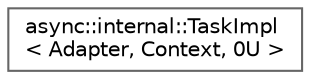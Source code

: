digraph "Graphical Class Hierarchy"
{
 // LATEX_PDF_SIZE
  bgcolor="transparent";
  edge [fontname=Helvetica,fontsize=10,labelfontname=Helvetica,labelfontsize=10];
  node [fontname=Helvetica,fontsize=10,shape=box,height=0.2,width=0.4];
  rankdir="LR";
  Node0 [id="Node000000",label="async::internal::TaskImpl\l\< Adapter, Context, 0U \>",height=0.2,width=0.4,color="grey40", fillcolor="white", style="filled",URL="$dc/d14/classasync_1_1internal_1_1TaskImpl.html",tooltip=" "];
}

